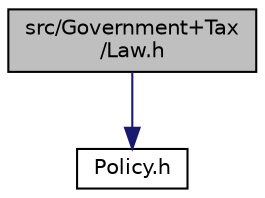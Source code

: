 digraph "src/Government+Tax/Law.h"
{
 // LATEX_PDF_SIZE
  edge [fontname="Helvetica",fontsize="10",labelfontname="Helvetica",labelfontsize="10"];
  node [fontname="Helvetica",fontsize="10",shape=record];
  Node1 [label="src/Government+Tax\l/Law.h",height=0.2,width=0.4,color="black", fillcolor="grey75", style="filled", fontcolor="black",tooltip="Header file for the Law class, representing a legal policy that the government can enact."];
  Node1 -> Node2 [color="midnightblue",fontsize="10",style="solid",fontname="Helvetica"];
  Node2 [label="Policy.h",height=0.2,width=0.4,color="black", fillcolor="white", style="filled",URL="$Government_09Tax_2Policy_8h.html",tooltip=" "];
}
